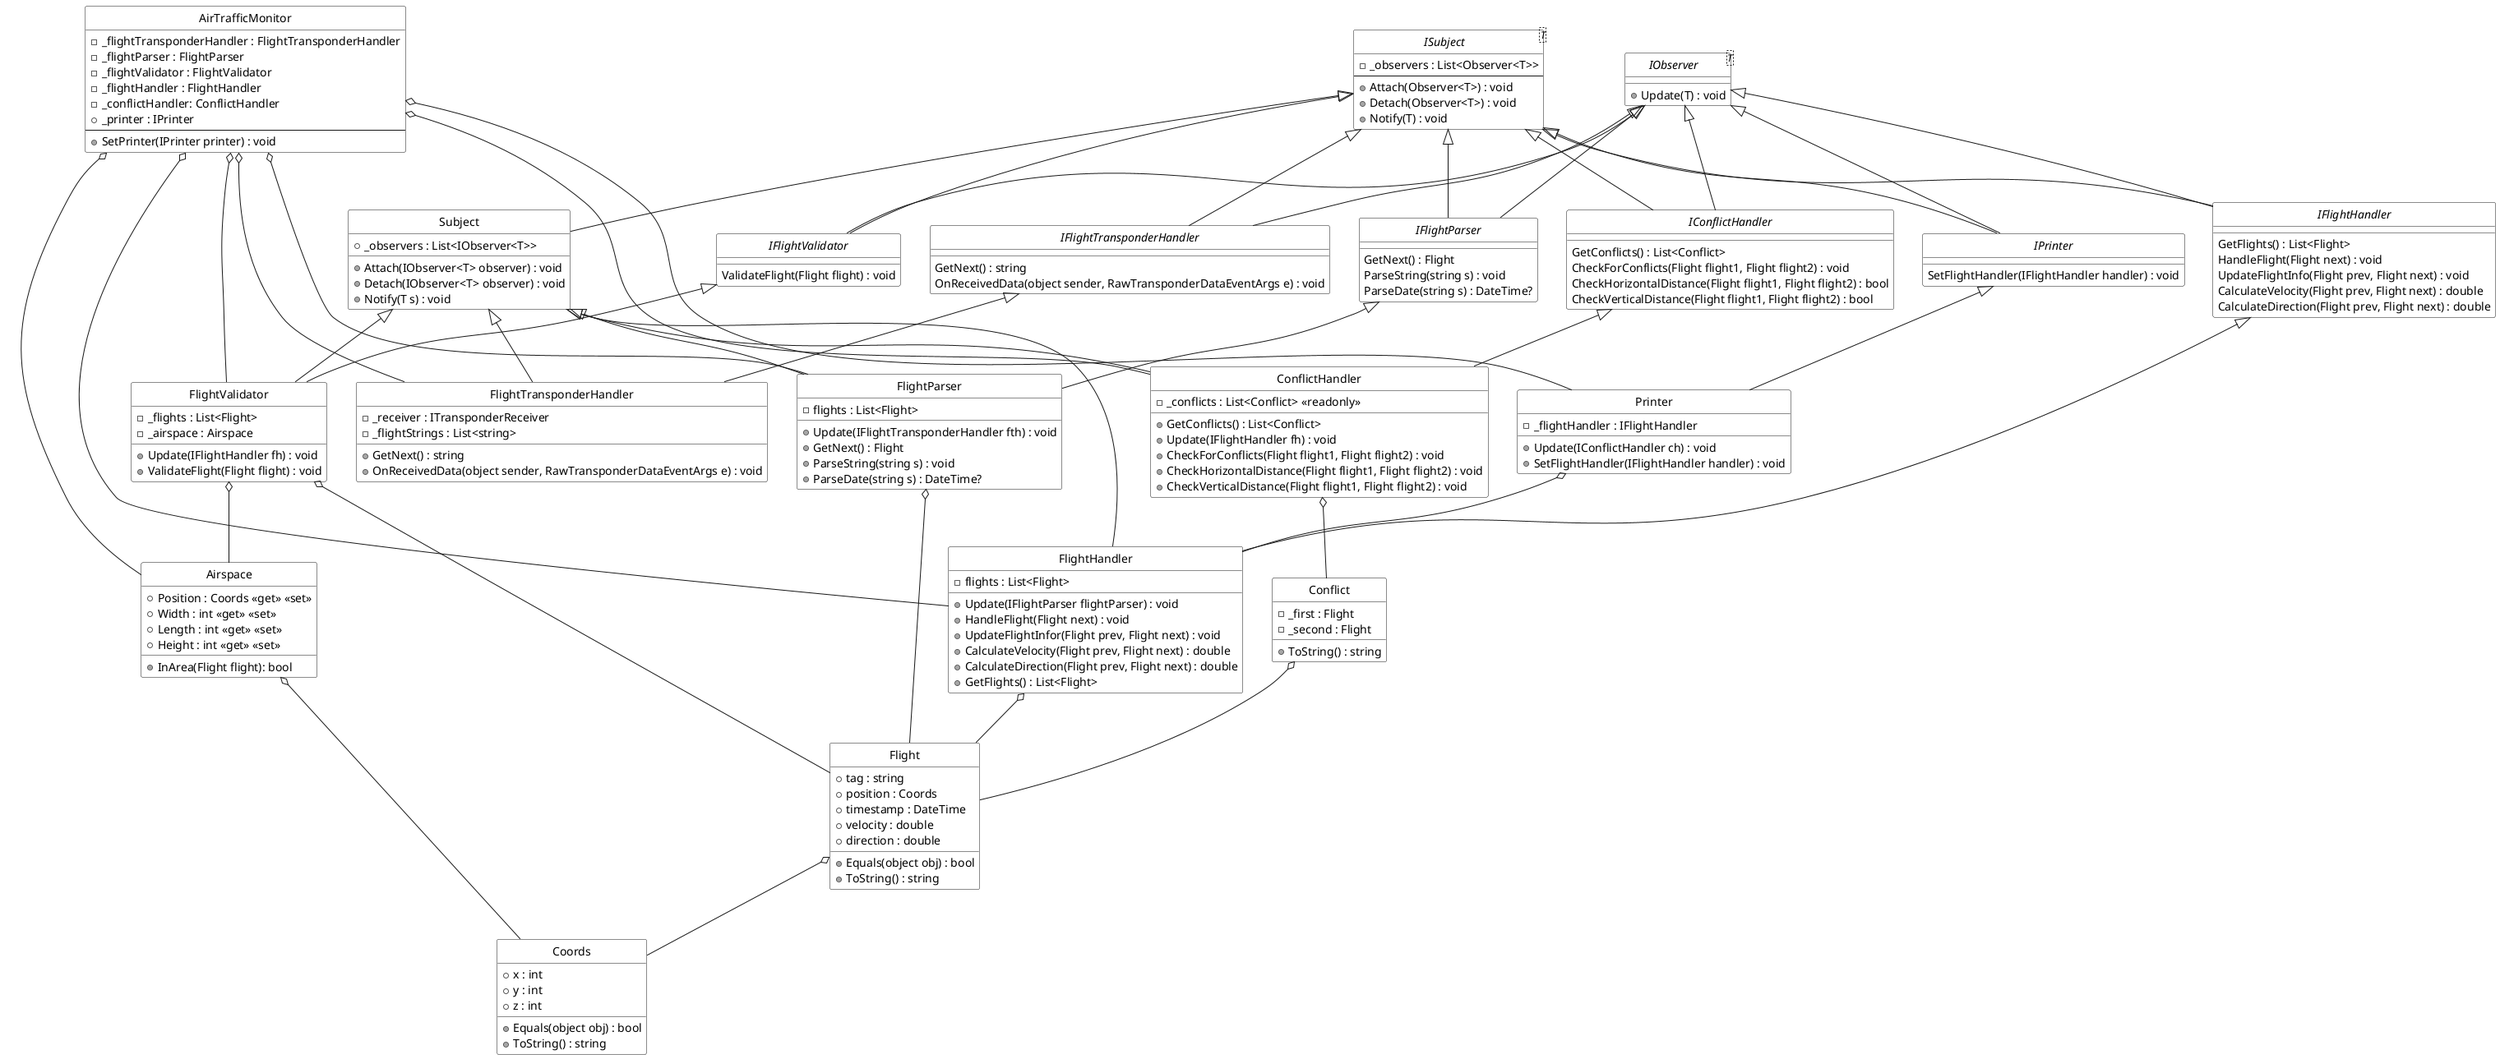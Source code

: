 @startuml

skinparam shadowing false
skinparam monochrome true
skinparam backgroundColor transparent
skinparam classBackgroundColor transparent
skinparam style strictuml

class AirTrafficMonitor {
    - _flightTransponderHandler : FlightTransponderHandler
    - _flightParser : FlightParser
    - _flightValidator : FlightValidator
    - _flightHandler : FlightHandler
    - _conflictHandler: ConflictHandler
    + _printer : IPrinter
    --
    + SetPrinter(IPrinter printer) : void
}

AirTrafficMonitor o--- FlightTransponderHandler
AirTrafficMonitor o--- FlightParser
AirTrafficMonitor o--- FlightValidator
AirTrafficMonitor o--- FlightHandler
AirTrafficMonitor o--- ConflictHandler
AirTrafficMonitor o-- Airspace
AirTrafficMonitor o-- Printer

interface IObserver<T> {
    + Update(T) : void
}
interface ISubject<T> {
    - _observers : List<Observer<T>>
    --
    + Attach(Observer<T>) : void
    + Detach(Observer<T>) : void
    + Notify(T) : void
}

interface IConflictHandler {
  GetConflicts() : List<Conflict>
  CheckForConflicts(Flight flight1, Flight flight2) : void
  CheckHorizontalDistance(Flight flight1, Flight flight2) : bool
  CheckVerticalDistance(Flight flight1, Flight flight2) : bool
}

ISubject <|-- IConflictHandler
IObserver <|-- IConflictHandler

interface IFlightHandler {
  GetFlights() : List<Flight>
  HandleFlight(Flight next) : void
  UpdateFlightInfo(Flight prev, Flight next) : void
  CalculateVelocity(Flight prev, Flight next) : double
  CalculateDirection(Flight prev, Flight next) : double
}

ISubject <|-- IFlightHandler
IObserver <|-- IFlightHandler

interface IFlightParser {
  GetNext() : Flight
  ParseString(string s) : void
  ParseDate(string s) : DateTime?
}

IObserver <|-- IFlightParser
ISubject <|-- IFlightParser

interface IFlightTransponderHandler {
  GetNext() : string
  OnReceivedData(object sender, RawTransponderDataEventArgs e) : void
}

IObserver <|-- IFlightTransponderHandler
ISubject <|-- IFlightTransponderHandler

interface IFlightValidator {
  ValidateFlight(Flight flight) : void
}

IObserver <|-- IFlightValidator
ISubject <|-- IFlightValidator

interface IPrinter {
  SetFlightHandler(IFlightHandler handler) : void
}

IObserver <|-- IPrinter
ISubject <|-- IPrinter

class Airspace {
   + Position : Coords <<get>> <<set>>
   + Width : int <<get>> <<set>>
   + Length : int <<get>> <<set>>
   + Height : int <<get>> <<set>>

   + InArea(Flight flight): bool
}

FlightValidator o-- Airspace

class Conflict {
  - _first : Flight
  - _second : Flight
  + ToString() : string
}

ConflictHandler o--Conflict

class ConflictHandler {
  - _conflicts : List<Conflict> <<readonly>>
  + GetConflicts() : List<Conflict>
  + Update(IFlightHandler fh) : void
  + CheckForConflicts(Flight flight1, Flight flight2) : void
  + CheckHorizontalDistance(Flight flight1, Flight flight2) : void
  + CheckVerticalDistance(Flight flight1, Flight flight2) : void
}

IConflictHandler <|--ConflictHandler
Subject <|--ConflictHandler

class Coords{
  + x : int
  + y : int
  + z : int
  + Equals(object obj) : bool
  + ToString() : string
}

Airspace o-- Coords
Flight o-- Coords

class Flight{
  + tag : string
  + position : Coords
  + timestamp : DateTime
  + velocity : double
  + direction : double
  + Equals(object obj) : bool
  + ToString() : string
}

Conflict o--Flight
FlightParser o--Flight
FlightHandler o--Flight
FlightValidator o--Flight

class FlightHandler{
  - flights : List<Flight>
  + Update(IFlightParser flightParser) : void
  + HandleFlight(Flight next) : void
  + UpdateFlightInfor(Flight prev, Flight next) : void
  + CalculateVelocity(Flight prev, Flight next) : double
  + CalculateDirection(Flight prev, Flight next) : double
  + GetFlights() : List<Flight>
}

IFlightHandler <|-- FlightHandler
Subject <|-- FlightHandler
Printer o-- FlightHandler

class FlightParser{
  - flights : List<Flight>
  + Update(IFlightTransponderHandler fth) : void
  + GetNext() : Flight
  + ParseString(string s) : void
  + ParseDate(string s) : DateTime?
}

IFlightParser <|-- FlightParser
Subject <|-- FlightParser

class FlightTransponderHandler{
  - _receiver : ITransponderReceiver
  - _flightStrings : List<string>
  + GetNext() : string
  + OnReceivedData(object sender, RawTransponderDataEventArgs e) : void
}

Subject <|--FlightTransponderHandler
IFlightTransponderHandler <|-- FlightTransponderHandler

class FlightValidator{
  - _flights : List<Flight>
  - _airspace : Airspace
  + Update(IFlightHandler fh) : void
  + ValidateFlight(Flight flight) : void
}

IFlightValidator <|--FlightValidator
Subject <|-- FlightValidator

class Subject{
  + _observers : List<IObserver<T>>
  + Attach(IObserver<T> observer) : void
  + Detach(IObserver<T> observer) : void
  + Notify(T s) : void
}

ISubject <|-- Subject

class Printer{
  - _flightHandler : IFlightHandler
  + Update(IConflictHandler ch) : void
  + SetFlightHandler(IFlightHandler handler) : void
}

IPrinter <|-- Printer

@enduml

